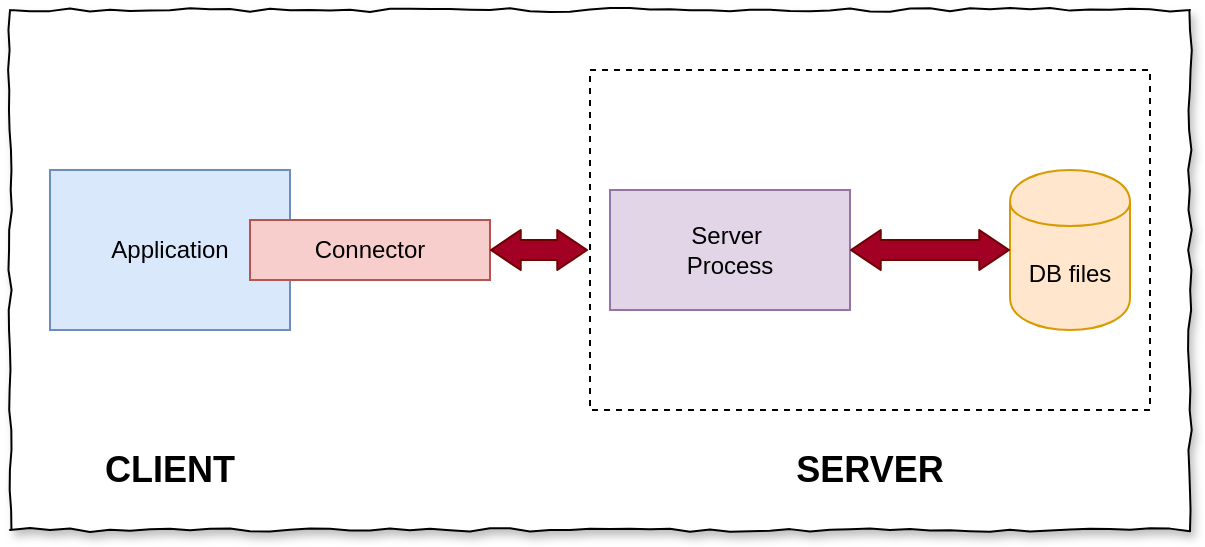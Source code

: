 <mxfile version="12.1.8" type="device" pages="1"><diagram id="d0ScK4JSeLGnS7rkh4Nz" name="Page-1"><mxGraphModel dx="728" dy="433" grid="1" gridSize="10" guides="1" tooltips="1" connect="1" arrows="1" fold="1" page="1" pageScale="1" pageWidth="850" pageHeight="1100" math="0" shadow="0"><root><mxCell id="0"/><mxCell id="1" parent="0"/><mxCell id="LfVUrT_iwh6CniP8ecbD-16" value="" style="rounded=0;whiteSpace=wrap;html=1;glass=0;shadow=1;comic=1;" vertex="1" parent="1"><mxGeometry x="30" y="50" width="590" height="260" as="geometry"/></mxCell><mxCell id="LfVUrT_iwh6CniP8ecbD-1" value="Application" style="rounded=0;whiteSpace=wrap;html=1;fillColor=#dae8fc;strokeColor=#6c8ebf;" vertex="1" parent="1"><mxGeometry x="50" y="130" width="120" height="80" as="geometry"/></mxCell><mxCell id="LfVUrT_iwh6CniP8ecbD-4" value="Connector" style="rounded=0;whiteSpace=wrap;html=1;fillColor=#f8cecc;strokeColor=#b85450;" vertex="1" parent="1"><mxGeometry x="150" y="155" width="120" height="30" as="geometry"/></mxCell><mxCell id="LfVUrT_iwh6CniP8ecbD-6" value="" style="rounded=0;whiteSpace=wrap;html=1;dashed=1;" vertex="1" parent="1"><mxGeometry x="320" y="80" width="280" height="170" as="geometry"/></mxCell><mxCell id="LfVUrT_iwh6CniP8ecbD-7" value="Server&amp;nbsp;&lt;br&gt;Process" style="rounded=0;whiteSpace=wrap;html=1;fillColor=#e1d5e7;strokeColor=#9673a6;" vertex="1" parent="1"><mxGeometry x="330" y="140" width="120" height="60" as="geometry"/></mxCell><mxCell id="LfVUrT_iwh6CniP8ecbD-8" value="DB files" style="shape=cylinder;whiteSpace=wrap;html=1;boundedLbl=1;backgroundOutline=1;fillColor=#ffe6cc;strokeColor=#d79b00;" vertex="1" parent="1"><mxGeometry x="530" y="130" width="60" height="80" as="geometry"/></mxCell><mxCell id="LfVUrT_iwh6CniP8ecbD-10" value="" style="shape=flexArrow;endArrow=classic;startArrow=classic;html=1;entryX=1;entryY=0.5;entryDx=0;entryDy=0;startWidth=9;startSize=4.62;endWidth=9;endSize=4.62;fillColor=#a20025;strokeColor=#6F0000;" edge="1" parent="1" target="LfVUrT_iwh6CniP8ecbD-4"><mxGeometry width="50" height="50" relative="1" as="geometry"><mxPoint x="319" y="170" as="sourcePoint"/><mxPoint x="100" y="280" as="targetPoint"/></mxGeometry></mxCell><mxCell id="LfVUrT_iwh6CniP8ecbD-11" value="" style="shape=flexArrow;endArrow=classic;startArrow=classic;html=1;entryX=1;entryY=0.5;entryDx=0;entryDy=0;startWidth=9;startSize=4.62;endWidth=9;endSize=4.62;fillColor=#a20025;strokeColor=#6F0000;exitX=0;exitY=0.5;exitDx=0;exitDy=0;" edge="1" parent="1" source="LfVUrT_iwh6CniP8ecbD-8"><mxGeometry width="50" height="50" relative="1" as="geometry"><mxPoint x="499" y="170" as="sourcePoint"/><mxPoint x="450.0" y="170" as="targetPoint"/></mxGeometry></mxCell><mxCell id="LfVUrT_iwh6CniP8ecbD-12" value="&lt;h2&gt;&lt;b&gt;CLIENT&lt;/b&gt;&lt;/h2&gt;" style="text;html=1;strokeColor=none;fillColor=none;align=center;verticalAlign=middle;whiteSpace=wrap;rounded=0;" vertex="1" parent="1"><mxGeometry x="90" y="270" width="40" height="20" as="geometry"/></mxCell><mxCell id="LfVUrT_iwh6CniP8ecbD-14" value="&lt;h2&gt;&lt;b&gt;SERVER&lt;/b&gt;&lt;/h2&gt;" style="text;html=1;strokeColor=none;fillColor=none;align=center;verticalAlign=middle;whiteSpace=wrap;rounded=0;" vertex="1" parent="1"><mxGeometry x="440" y="270" width="40" height="20" as="geometry"/></mxCell></root></mxGraphModel></diagram></mxfile>